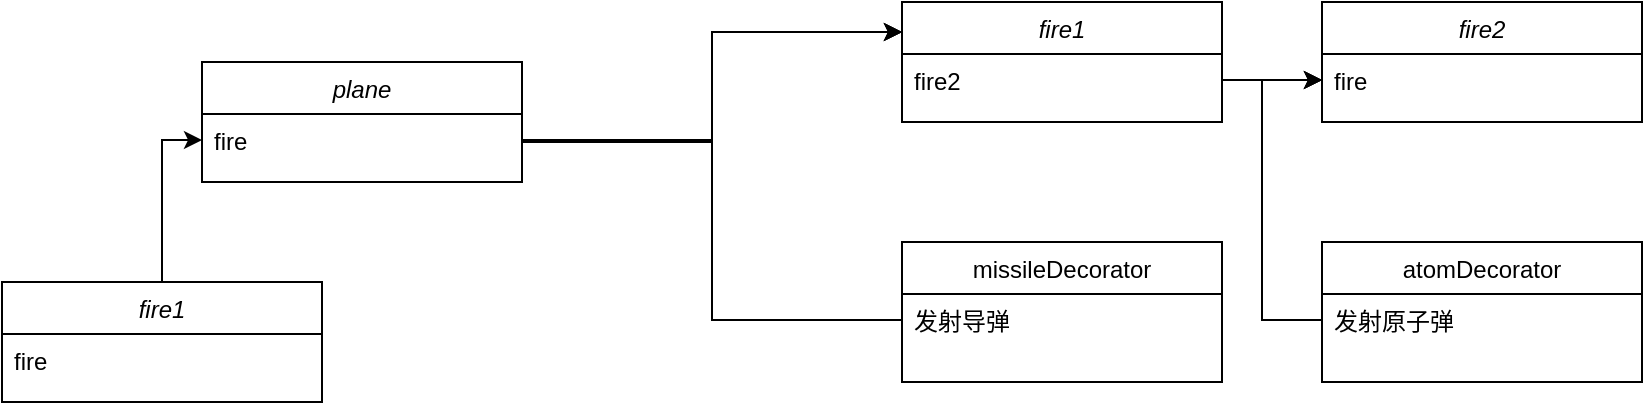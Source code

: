 <mxfile version="20.2.0" type="github">
  <diagram id="C5RBs43oDa-KdzZeNtuy" name="Page-1">
    <mxGraphModel dx="1773" dy="499" grid="1" gridSize="10" guides="1" tooltips="1" connect="1" arrows="1" fold="1" page="1" pageScale="1" pageWidth="827" pageHeight="1169" math="0" shadow="0">
      <root>
        <mxCell id="WIyWlLk6GJQsqaUBKTNV-0" />
        <mxCell id="WIyWlLk6GJQsqaUBKTNV-1" parent="WIyWlLk6GJQsqaUBKTNV-0" />
        <mxCell id="zkfFHV4jXpPFQw0GAbJ--0" value="plane" style="swimlane;fontStyle=2;align=center;verticalAlign=top;childLayout=stackLayout;horizontal=1;startSize=26;horizontalStack=0;resizeParent=1;resizeLast=0;collapsible=1;marginBottom=0;rounded=0;shadow=0;strokeWidth=1;" parent="WIyWlLk6GJQsqaUBKTNV-1" vertex="1">
          <mxGeometry x="80" y="360" width="160" height="60" as="geometry">
            <mxRectangle x="230" y="140" width="160" height="26" as="alternateBounds" />
          </mxGeometry>
        </mxCell>
        <mxCell id="MsCAHbox2uKeJoRyb6Mf-4" value="fire" style="text;align=left;verticalAlign=top;spacingLeft=4;spacingRight=4;overflow=hidden;rotatable=0;points=[[0,0.5],[1,0.5]];portConstraint=eastwest;" vertex="1" parent="zkfFHV4jXpPFQw0GAbJ--0">
          <mxGeometry y="26" width="160" height="26" as="geometry" />
        </mxCell>
        <mxCell id="zkfFHV4jXpPFQw0GAbJ--13" value="missileDecorator" style="swimlane;fontStyle=0;align=center;verticalAlign=top;childLayout=stackLayout;horizontal=1;startSize=26;horizontalStack=0;resizeParent=1;resizeLast=0;collapsible=1;marginBottom=0;rounded=0;shadow=0;strokeWidth=1;" parent="WIyWlLk6GJQsqaUBKTNV-1" vertex="1">
          <mxGeometry x="430" y="450" width="160" height="70" as="geometry">
            <mxRectangle x="340" y="380" width="170" height="26" as="alternateBounds" />
          </mxGeometry>
        </mxCell>
        <mxCell id="zkfFHV4jXpPFQw0GAbJ--14" value="发射导弹" style="text;align=left;verticalAlign=top;spacingLeft=4;spacingRight=4;overflow=hidden;rotatable=0;points=[[0,0.5],[1,0.5]];portConstraint=eastwest;" parent="zkfFHV4jXpPFQw0GAbJ--13" vertex="1">
          <mxGeometry y="26" width="160" height="26" as="geometry" />
        </mxCell>
        <mxCell id="MsCAHbox2uKeJoRyb6Mf-0" value="atomDecorator" style="swimlane;fontStyle=0;align=center;verticalAlign=top;childLayout=stackLayout;horizontal=1;startSize=26;horizontalStack=0;resizeParent=1;resizeLast=0;collapsible=1;marginBottom=0;rounded=0;shadow=0;strokeWidth=1;" vertex="1" parent="WIyWlLk6GJQsqaUBKTNV-1">
          <mxGeometry x="640" y="450" width="160" height="70" as="geometry">
            <mxRectangle x="340" y="380" width="170" height="26" as="alternateBounds" />
          </mxGeometry>
        </mxCell>
        <mxCell id="MsCAHbox2uKeJoRyb6Mf-1" value="发射原子弹" style="text;align=left;verticalAlign=top;spacingLeft=4;spacingRight=4;overflow=hidden;rotatable=0;points=[[0,0.5],[1,0.5]];portConstraint=eastwest;" vertex="1" parent="MsCAHbox2uKeJoRyb6Mf-0">
          <mxGeometry y="26" width="160" height="26" as="geometry" />
        </mxCell>
        <mxCell id="MsCAHbox2uKeJoRyb6Mf-8" style="edgeStyle=orthogonalEdgeStyle;rounded=0;orthogonalLoop=1;jettySize=auto;html=1;exitX=0.5;exitY=0;exitDx=0;exitDy=0;entryX=0;entryY=0.5;entryDx=0;entryDy=0;" edge="1" parent="WIyWlLk6GJQsqaUBKTNV-1" source="MsCAHbox2uKeJoRyb6Mf-5" target="MsCAHbox2uKeJoRyb6Mf-4">
          <mxGeometry relative="1" as="geometry" />
        </mxCell>
        <mxCell id="MsCAHbox2uKeJoRyb6Mf-5" value="fire1" style="swimlane;fontStyle=2;align=center;verticalAlign=top;childLayout=stackLayout;horizontal=1;startSize=26;horizontalStack=0;resizeParent=1;resizeLast=0;collapsible=1;marginBottom=0;rounded=0;shadow=0;strokeWidth=1;" vertex="1" parent="WIyWlLk6GJQsqaUBKTNV-1">
          <mxGeometry x="-20" y="470" width="160" height="60" as="geometry">
            <mxRectangle x="230" y="140" width="160" height="26" as="alternateBounds" />
          </mxGeometry>
        </mxCell>
        <mxCell id="MsCAHbox2uKeJoRyb6Mf-6" value="fire" style="text;align=left;verticalAlign=top;spacingLeft=4;spacingRight=4;overflow=hidden;rotatable=0;points=[[0,0.5],[1,0.5]];portConstraint=eastwest;" vertex="1" parent="MsCAHbox2uKeJoRyb6Mf-5">
          <mxGeometry y="26" width="160" height="26" as="geometry" />
        </mxCell>
        <mxCell id="MsCAHbox2uKeJoRyb6Mf-9" style="edgeStyle=orthogonalEdgeStyle;rounded=0;orthogonalLoop=1;jettySize=auto;html=1;entryX=0;entryY=0.25;entryDx=0;entryDy=0;" edge="1" parent="WIyWlLk6GJQsqaUBKTNV-1" source="MsCAHbox2uKeJoRyb6Mf-4" target="MsCAHbox2uKeJoRyb6Mf-10">
          <mxGeometry relative="1" as="geometry">
            <mxPoint x="310" y="399" as="targetPoint" />
          </mxGeometry>
        </mxCell>
        <mxCell id="MsCAHbox2uKeJoRyb6Mf-10" value="fire1" style="swimlane;fontStyle=2;align=center;verticalAlign=top;childLayout=stackLayout;horizontal=1;startSize=26;horizontalStack=0;resizeParent=1;resizeLast=0;collapsible=1;marginBottom=0;rounded=0;shadow=0;strokeWidth=1;" vertex="1" parent="WIyWlLk6GJQsqaUBKTNV-1">
          <mxGeometry x="430" y="330" width="160" height="60" as="geometry">
            <mxRectangle x="230" y="140" width="160" height="26" as="alternateBounds" />
          </mxGeometry>
        </mxCell>
        <mxCell id="MsCAHbox2uKeJoRyb6Mf-11" value="fire2" style="text;align=left;verticalAlign=top;spacingLeft=4;spacingRight=4;overflow=hidden;rotatable=0;points=[[0,0.5],[1,0.5]];portConstraint=eastwest;" vertex="1" parent="MsCAHbox2uKeJoRyb6Mf-10">
          <mxGeometry y="26" width="160" height="26" as="geometry" />
        </mxCell>
        <mxCell id="MsCAHbox2uKeJoRyb6Mf-17" style="edgeStyle=orthogonalEdgeStyle;rounded=0;orthogonalLoop=1;jettySize=auto;html=1;entryX=0;entryY=0.25;entryDx=0;entryDy=0;" edge="1" parent="WIyWlLk6GJQsqaUBKTNV-1" source="MsCAHbox2uKeJoRyb6Mf-4" target="MsCAHbox2uKeJoRyb6Mf-10">
          <mxGeometry relative="1" as="geometry">
            <mxPoint x="430" y="345" as="targetPoint" />
            <mxPoint x="240" y="399" as="sourcePoint" />
            <Array as="points">
              <mxPoint x="335" y="400" />
              <mxPoint x="335" y="345" />
            </Array>
          </mxGeometry>
        </mxCell>
        <mxCell id="MsCAHbox2uKeJoRyb6Mf-19" style="edgeStyle=orthogonalEdgeStyle;rounded=0;orthogonalLoop=1;jettySize=auto;html=1;entryX=0;entryY=0.25;entryDx=0;entryDy=0;exitX=0;exitY=0.5;exitDx=0;exitDy=0;" edge="1" parent="WIyWlLk6GJQsqaUBKTNV-1" source="zkfFHV4jXpPFQw0GAbJ--14" target="MsCAHbox2uKeJoRyb6Mf-10">
          <mxGeometry relative="1" as="geometry">
            <mxPoint x="430" y="345" as="targetPoint" />
            <mxPoint x="240" y="399" as="sourcePoint" />
            <Array as="points">
              <mxPoint x="335" y="489" />
              <mxPoint x="335" y="345" />
            </Array>
          </mxGeometry>
        </mxCell>
        <mxCell id="MsCAHbox2uKeJoRyb6Mf-20" value="fire2" style="swimlane;fontStyle=2;align=center;verticalAlign=top;childLayout=stackLayout;horizontal=1;startSize=26;horizontalStack=0;resizeParent=1;resizeLast=0;collapsible=1;marginBottom=0;rounded=0;shadow=0;strokeWidth=1;" vertex="1" parent="WIyWlLk6GJQsqaUBKTNV-1">
          <mxGeometry x="640" y="330" width="160" height="60" as="geometry">
            <mxRectangle x="230" y="140" width="160" height="26" as="alternateBounds" />
          </mxGeometry>
        </mxCell>
        <mxCell id="MsCAHbox2uKeJoRyb6Mf-21" value="fire" style="text;align=left;verticalAlign=top;spacingLeft=4;spacingRight=4;overflow=hidden;rotatable=0;points=[[0,0.5],[1,0.5]];portConstraint=eastwest;" vertex="1" parent="MsCAHbox2uKeJoRyb6Mf-20">
          <mxGeometry y="26" width="160" height="26" as="geometry" />
        </mxCell>
        <mxCell id="MsCAHbox2uKeJoRyb6Mf-22" style="edgeStyle=none;rounded=0;orthogonalLoop=1;jettySize=auto;html=1;exitX=1;exitY=0.5;exitDx=0;exitDy=0;" edge="1" parent="WIyWlLk6GJQsqaUBKTNV-1" source="MsCAHbox2uKeJoRyb6Mf-11">
          <mxGeometry relative="1" as="geometry">
            <mxPoint x="640" y="369" as="targetPoint" />
          </mxGeometry>
        </mxCell>
        <mxCell id="MsCAHbox2uKeJoRyb6Mf-23" style="edgeStyle=none;rounded=0;orthogonalLoop=1;jettySize=auto;html=1;exitX=1;exitY=0.5;exitDx=0;exitDy=0;" edge="1" parent="WIyWlLk6GJQsqaUBKTNV-1" source="MsCAHbox2uKeJoRyb6Mf-11">
          <mxGeometry relative="1" as="geometry">
            <mxPoint x="640" y="369" as="targetPoint" />
            <mxPoint x="590" y="369" as="sourcePoint" />
            <Array as="points">
              <mxPoint x="610" y="369" />
            </Array>
          </mxGeometry>
        </mxCell>
        <mxCell id="MsCAHbox2uKeJoRyb6Mf-24" style="edgeStyle=none;rounded=0;orthogonalLoop=1;jettySize=auto;html=1;exitX=0;exitY=0.5;exitDx=0;exitDy=0;" edge="1" parent="WIyWlLk6GJQsqaUBKTNV-1" source="MsCAHbox2uKeJoRyb6Mf-1">
          <mxGeometry relative="1" as="geometry">
            <mxPoint x="640" y="369" as="targetPoint" />
            <mxPoint x="590" y="369" as="sourcePoint" />
            <Array as="points">
              <mxPoint x="610" y="489" />
              <mxPoint x="610" y="369" />
            </Array>
          </mxGeometry>
        </mxCell>
      </root>
    </mxGraphModel>
  </diagram>
</mxfile>

